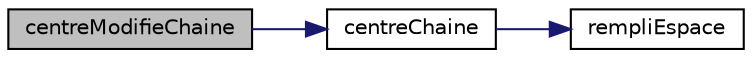 digraph "centreModifieChaine"
{
 // LATEX_PDF_SIZE
  edge [fontname="Helvetica",fontsize="10",labelfontname="Helvetica",labelfontsize="10"];
  node [fontname="Helvetica",fontsize="10",shape=record];
  rankdir="LR";
  Node1 [label="centreModifieChaine",height=0.2,width=0.4,color="black", fillcolor="grey75", style="filled", fontcolor="black",tooltip="transforme une chaine de cararactère en sa vertion centrée"];
  Node1 -> Node2 [color="midnightblue",fontsize="10",style="solid"];
  Node2 [label="centreChaine",height=0.2,width=0.4,color="black", fillcolor="white", style="filled",URL="$formatage_chaine_8c.html#ae9b1a537c2b31ecd1400d3644bb180af",tooltip="transphorme une chaine de caractère de longeur inconue en une chaine de caratère fixé de tel sorte qu..."];
  Node2 -> Node3 [color="midnightblue",fontsize="10",style="solid"];
  Node3 [label="rempliEspace",height=0.2,width=0.4,color="black", fillcolor="white", style="filled",URL="$formatage_chaine_8c.html#acbb12af7b4e8b15a8d366abae8fe5ca3",tooltip="rempli une chaine de caractère de nbEspace caractère espace ' '"];
}
